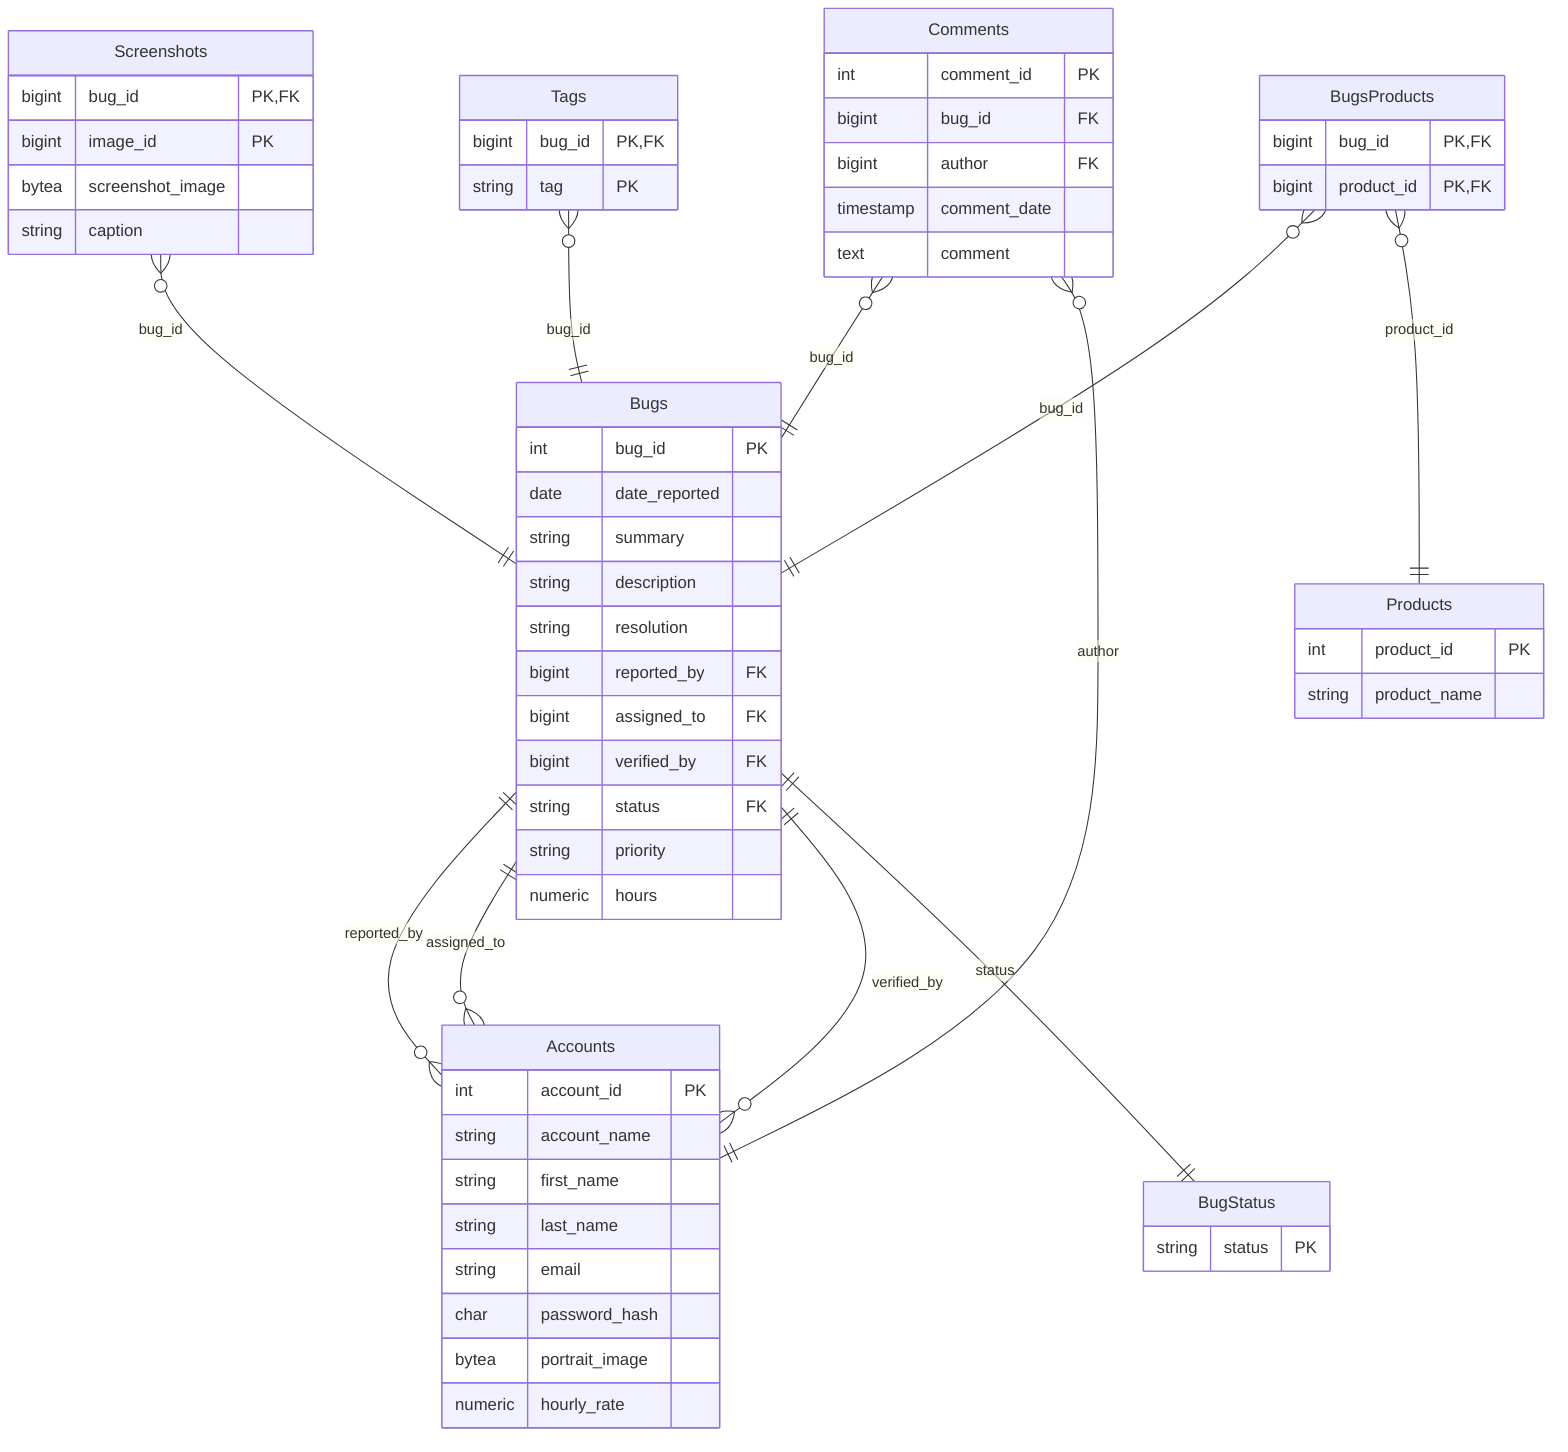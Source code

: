 erDiagram

  Accounts {
    int account_id PK
    string account_name
    string first_name
    string last_name
    string email
    char password_hash
    bytea portrait_image
    numeric hourly_rate
  }

  BugStatus {
    string status PK
  }

  Bugs {
    int bug_id PK
    date date_reported
    string summary
    string description
    string resolution
    bigint reported_by FK
    bigint assigned_to FK
    bigint verified_by FK
    string status FK
    string priority
    numeric hours
  }

  Comments {
    int comment_id PK
    bigint bug_id FK
    bigint author FK
    timestamp comment_date
    text comment
  }

  Screenshots {
    bigint bug_id PK, FK
    bigint image_id PK
    bytea screenshot_image
    string caption
  }

  Tags {
    bigint bug_id PK, FK
    string tag PK
  }

  Products {
    int product_id PK
    string product_name
  }

  BugsProducts {
    bigint bug_id PK, FK
    bigint product_id PK, FK
  }

  %% Relationships
  Bugs ||--o{ Accounts : "reported_by"
  Bugs ||--o{ Accounts : "assigned_to"
  Bugs ||--o{ Accounts : "verified_by"
  Bugs ||--|| BugStatus : "status"

  Comments }o--|| Bugs : "bug_id"
  Comments }o--|| Accounts : "author"

  Screenshots }o--|| Bugs : "bug_id"
  Tags }o--|| Bugs : "bug_id"

  BugsProducts }o--|| Bugs : "bug_id"
  BugsProducts }o--|| Products : "product_id"